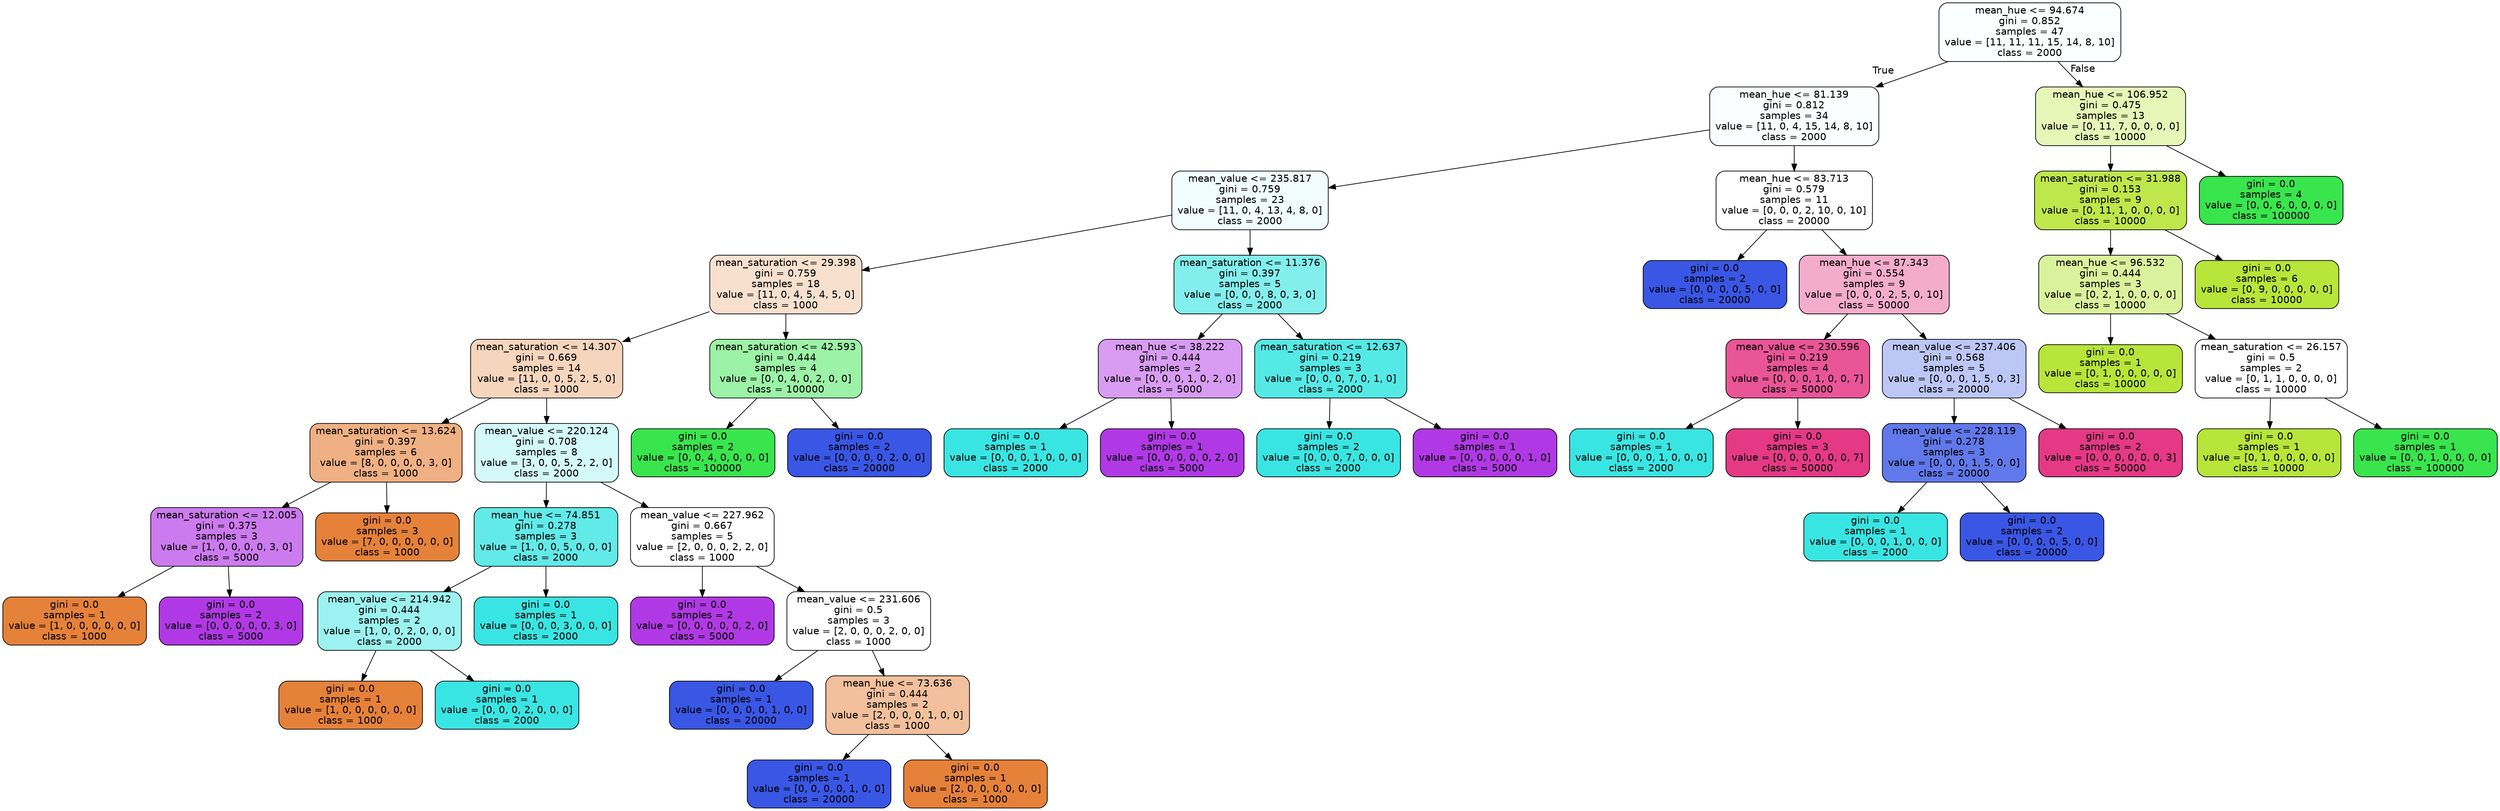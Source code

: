 digraph Tree {
node [shape=box, style="filled, rounded", color="black", fontname="helvetica"] ;
edge [fontname="helvetica"] ;
0 [label="mean_hue <= 94.674\ngini = 0.852\nsamples = 47\nvalue = [11, 11, 11, 15, 14, 8, 10]\nclass = 2000", fillcolor="#fcffff"] ;
1 [label="mean_hue <= 81.139\ngini = 0.812\nsamples = 34\nvalue = [11, 0, 4, 15, 14, 8, 10]\nclass = 2000", fillcolor="#fbfefe"] ;
0 -> 1 [labeldistance=2.5, labelangle=45, headlabel="True"] ;
2 [label="mean_value <= 235.817\ngini = 0.759\nsamples = 23\nvalue = [11, 0, 4, 13, 4, 8, 0]\nclass = 2000", fillcolor="#f1fdfd"] ;
1 -> 2 ;
3 [label="mean_saturation <= 29.398\ngini = 0.759\nsamples = 18\nvalue = [11, 0, 4, 5, 4, 5, 0]\nclass = 1000", fillcolor="#f8e0ce"] ;
2 -> 3 ;
4 [label="mean_saturation <= 14.307\ngini = 0.669\nsamples = 14\nvalue = [11, 0, 0, 5, 2, 5, 0]\nclass = 1000", fillcolor="#f6d5bd"] ;
3 -> 4 ;
5 [label="mean_saturation <= 13.624\ngini = 0.397\nsamples = 6\nvalue = [8, 0, 0, 0, 0, 3, 0]\nclass = 1000", fillcolor="#efb083"] ;
4 -> 5 ;
6 [label="mean_saturation <= 12.005\ngini = 0.375\nsamples = 3\nvalue = [1, 0, 0, 0, 0, 3, 0]\nclass = 5000", fillcolor="#cb7bee"] ;
5 -> 6 ;
7 [label="gini = 0.0\nsamples = 1\nvalue = [1, 0, 0, 0, 0, 0, 0]\nclass = 1000", fillcolor="#e58139"] ;
6 -> 7 ;
8 [label="gini = 0.0\nsamples = 2\nvalue = [0, 0, 0, 0, 0, 3, 0]\nclass = 5000", fillcolor="#b139e5"] ;
6 -> 8 ;
9 [label="gini = 0.0\nsamples = 3\nvalue = [7, 0, 0, 0, 0, 0, 0]\nclass = 1000", fillcolor="#e58139"] ;
5 -> 9 ;
10 [label="mean_value <= 220.124\ngini = 0.708\nsamples = 8\nvalue = [3, 0, 0, 5, 2, 2, 0]\nclass = 2000", fillcolor="#d3f9f9"] ;
4 -> 10 ;
11 [label="mean_hue <= 74.851\ngini = 0.278\nsamples = 3\nvalue = [1, 0, 0, 5, 0, 0, 0]\nclass = 2000", fillcolor="#61eae8"] ;
10 -> 11 ;
12 [label="mean_value <= 214.942\ngini = 0.444\nsamples = 2\nvalue = [1, 0, 0, 2, 0, 0, 0]\nclass = 2000", fillcolor="#9cf2f0"] ;
11 -> 12 ;
13 [label="gini = 0.0\nsamples = 1\nvalue = [1, 0, 0, 0, 0, 0, 0]\nclass = 1000", fillcolor="#e58139"] ;
12 -> 13 ;
14 [label="gini = 0.0\nsamples = 1\nvalue = [0, 0, 0, 2, 0, 0, 0]\nclass = 2000", fillcolor="#39e5e2"] ;
12 -> 14 ;
15 [label="gini = 0.0\nsamples = 1\nvalue = [0, 0, 0, 3, 0, 0, 0]\nclass = 2000", fillcolor="#39e5e2"] ;
11 -> 15 ;
16 [label="mean_value <= 227.962\ngini = 0.667\nsamples = 5\nvalue = [2, 0, 0, 0, 2, 2, 0]\nclass = 1000", fillcolor="#ffffff"] ;
10 -> 16 ;
17 [label="gini = 0.0\nsamples = 2\nvalue = [0, 0, 0, 0, 0, 2, 0]\nclass = 5000", fillcolor="#b139e5"] ;
16 -> 17 ;
18 [label="mean_value <= 231.606\ngini = 0.5\nsamples = 3\nvalue = [2, 0, 0, 0, 2, 0, 0]\nclass = 1000", fillcolor="#ffffff"] ;
16 -> 18 ;
19 [label="gini = 0.0\nsamples = 1\nvalue = [0, 0, 0, 0, 1, 0, 0]\nclass = 20000", fillcolor="#3956e5"] ;
18 -> 19 ;
20 [label="mean_hue <= 73.636\ngini = 0.444\nsamples = 2\nvalue = [2, 0, 0, 0, 1, 0, 0]\nclass = 1000", fillcolor="#f2c09c"] ;
18 -> 20 ;
21 [label="gini = 0.0\nsamples = 1\nvalue = [0, 0, 0, 0, 1, 0, 0]\nclass = 20000", fillcolor="#3956e5"] ;
20 -> 21 ;
22 [label="gini = 0.0\nsamples = 1\nvalue = [2, 0, 0, 0, 0, 0, 0]\nclass = 1000", fillcolor="#e58139"] ;
20 -> 22 ;
23 [label="mean_saturation <= 42.593\ngini = 0.444\nsamples = 4\nvalue = [0, 0, 4, 0, 2, 0, 0]\nclass = 100000", fillcolor="#9cf2a6"] ;
3 -> 23 ;
24 [label="gini = 0.0\nsamples = 2\nvalue = [0, 0, 4, 0, 0, 0, 0]\nclass = 100000", fillcolor="#39e54d"] ;
23 -> 24 ;
25 [label="gini = 0.0\nsamples = 2\nvalue = [0, 0, 0, 0, 2, 0, 0]\nclass = 20000", fillcolor="#3956e5"] ;
23 -> 25 ;
26 [label="mean_saturation <= 11.376\ngini = 0.397\nsamples = 5\nvalue = [0, 0, 0, 8, 0, 3, 0]\nclass = 2000", fillcolor="#83efed"] ;
2 -> 26 ;
27 [label="mean_hue <= 38.222\ngini = 0.444\nsamples = 2\nvalue = [0, 0, 0, 1, 0, 2, 0]\nclass = 5000", fillcolor="#d89cf2"] ;
26 -> 27 ;
28 [label="gini = 0.0\nsamples = 1\nvalue = [0, 0, 0, 1, 0, 0, 0]\nclass = 2000", fillcolor="#39e5e2"] ;
27 -> 28 ;
29 [label="gini = 0.0\nsamples = 1\nvalue = [0, 0, 0, 0, 0, 2, 0]\nclass = 5000", fillcolor="#b139e5"] ;
27 -> 29 ;
30 [label="mean_saturation <= 12.637\ngini = 0.219\nsamples = 3\nvalue = [0, 0, 0, 7, 0, 1, 0]\nclass = 2000", fillcolor="#55e9e6"] ;
26 -> 30 ;
31 [label="gini = 0.0\nsamples = 2\nvalue = [0, 0, 0, 7, 0, 0, 0]\nclass = 2000", fillcolor="#39e5e2"] ;
30 -> 31 ;
32 [label="gini = 0.0\nsamples = 1\nvalue = [0, 0, 0, 0, 0, 1, 0]\nclass = 5000", fillcolor="#b139e5"] ;
30 -> 32 ;
33 [label="mean_hue <= 83.713\ngini = 0.579\nsamples = 11\nvalue = [0, 0, 0, 2, 10, 0, 10]\nclass = 20000", fillcolor="#ffffff"] ;
1 -> 33 ;
34 [label="gini = 0.0\nsamples = 2\nvalue = [0, 0, 0, 0, 5, 0, 0]\nclass = 20000", fillcolor="#3956e5"] ;
33 -> 34 ;
35 [label="mean_hue <= 87.343\ngini = 0.554\nsamples = 9\nvalue = [0, 0, 0, 2, 5, 0, 10]\nclass = 50000", fillcolor="#f4accd"] ;
33 -> 35 ;
36 [label="mean_value <= 230.596\ngini = 0.219\nsamples = 4\nvalue = [0, 0, 0, 1, 0, 0, 7]\nclass = 50000", fillcolor="#e95597"] ;
35 -> 36 ;
37 [label="gini = 0.0\nsamples = 1\nvalue = [0, 0, 0, 1, 0, 0, 0]\nclass = 2000", fillcolor="#39e5e2"] ;
36 -> 37 ;
38 [label="gini = 0.0\nsamples = 3\nvalue = [0, 0, 0, 0, 0, 0, 7]\nclass = 50000", fillcolor="#e53986"] ;
36 -> 38 ;
39 [label="mean_value <= 237.406\ngini = 0.568\nsamples = 5\nvalue = [0, 0, 0, 1, 5, 0, 3]\nclass = 20000", fillcolor="#bdc7f6"] ;
35 -> 39 ;
40 [label="mean_value <= 228.119\ngini = 0.278\nsamples = 3\nvalue = [0, 0, 0, 1, 5, 0, 0]\nclass = 20000", fillcolor="#6178ea"] ;
39 -> 40 ;
41 [label="gini = 0.0\nsamples = 1\nvalue = [0, 0, 0, 1, 0, 0, 0]\nclass = 2000", fillcolor="#39e5e2"] ;
40 -> 41 ;
42 [label="gini = 0.0\nsamples = 2\nvalue = [0, 0, 0, 0, 5, 0, 0]\nclass = 20000", fillcolor="#3956e5"] ;
40 -> 42 ;
43 [label="gini = 0.0\nsamples = 2\nvalue = [0, 0, 0, 0, 0, 0, 3]\nclass = 50000", fillcolor="#e53986"] ;
39 -> 43 ;
44 [label="mean_hue <= 106.952\ngini = 0.475\nsamples = 13\nvalue = [0, 11, 7, 0, 0, 0, 0]\nclass = 10000", fillcolor="#e5f6b7"] ;
0 -> 44 [labeldistance=2.5, labelangle=-45, headlabel="False"] ;
45 [label="mean_saturation <= 31.988\ngini = 0.153\nsamples = 9\nvalue = [0, 11, 1, 0, 0, 0, 0]\nclass = 10000", fillcolor="#bee74b"] ;
44 -> 45 ;
46 [label="mean_hue <= 96.532\ngini = 0.444\nsamples = 3\nvalue = [0, 2, 1, 0, 0, 0, 0]\nclass = 10000", fillcolor="#dbf29c"] ;
45 -> 46 ;
47 [label="gini = 0.0\nsamples = 1\nvalue = [0, 1, 0, 0, 0, 0, 0]\nclass = 10000", fillcolor="#b7e539"] ;
46 -> 47 ;
48 [label="mean_saturation <= 26.157\ngini = 0.5\nsamples = 2\nvalue = [0, 1, 1, 0, 0, 0, 0]\nclass = 10000", fillcolor="#ffffff"] ;
46 -> 48 ;
49 [label="gini = 0.0\nsamples = 1\nvalue = [0, 1, 0, 0, 0, 0, 0]\nclass = 10000", fillcolor="#b7e539"] ;
48 -> 49 ;
50 [label="gini = 0.0\nsamples = 1\nvalue = [0, 0, 1, 0, 0, 0, 0]\nclass = 100000", fillcolor="#39e54d"] ;
48 -> 50 ;
51 [label="gini = 0.0\nsamples = 6\nvalue = [0, 9, 0, 0, 0, 0, 0]\nclass = 10000", fillcolor="#b7e539"] ;
45 -> 51 ;
52 [label="gini = 0.0\nsamples = 4\nvalue = [0, 0, 6, 0, 0, 0, 0]\nclass = 100000", fillcolor="#39e54d"] ;
44 -> 52 ;
}